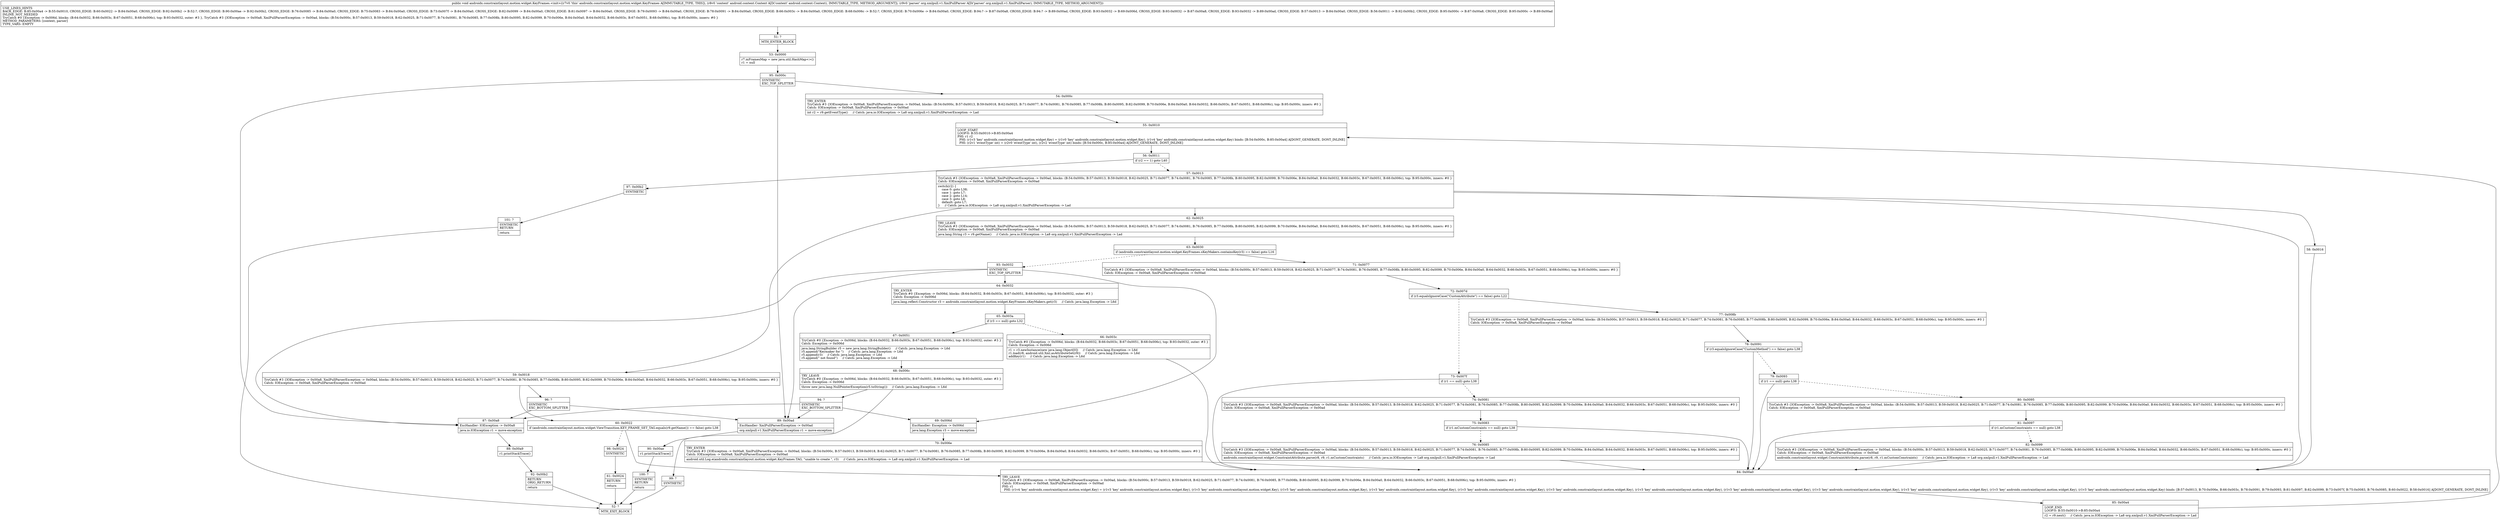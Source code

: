 digraph "CFG forandroidx.constraintlayout.motion.widget.KeyFrames.\<init\>(Landroid\/content\/Context;Lorg\/xmlpull\/v1\/XmlPullParser;)V" {
Node_51 [shape=record,label="{51\:\ ?|MTH_ENTER_BLOCK\l}"];
Node_53 [shape=record,label="{53\:\ 0x0000|r7.mFramesMap = new java.util.HashMap\<\>()\lr1 = null\l}"];
Node_95 [shape=record,label="{95\:\ 0x000c|SYNTHETIC\lEXC_TOP_SPLITTER\l}"];
Node_54 [shape=record,label="{54\:\ 0x000c|TRY_ENTER\lTryCatch #3 \{IOException \-\> 0x00a8, XmlPullParserException \-\> 0x00ad, blocks: (B:54:0x000c, B:57:0x0013, B:59:0x0018, B:62:0x0025, B:71:0x0077, B:74:0x0081, B:76:0x0085, B:77:0x008b, B:80:0x0095, B:82:0x0099, B:70:0x006e, B:84:0x00a0, B:64:0x0032, B:66:0x003c, B:67:0x0051, B:68:0x006c), top: B:95:0x000c, inners: #0 \}\lCatch: IOException \-\> 0x00a8, XmlPullParserException \-\> 0x00ad\l|int r2 = r9.getEventType()     \/\/ Catch: java.io.IOException \-\> La8 org.xmlpull.v1.XmlPullParserException \-\> Lad\l}"];
Node_55 [shape=record,label="{55\:\ 0x0010|LOOP_START\lLOOP:0: B:55:0x0010\-\>B:85:0x00a4\lPHI: r1 r2 \l  PHI: (r1v3 'key' androidx.constraintlayout.motion.widget.Key) = (r1v0 'key' androidx.constraintlayout.motion.widget.Key), (r1v4 'key' androidx.constraintlayout.motion.widget.Key) binds: [B:54:0x000c, B:85:0x00a4] A[DONT_GENERATE, DONT_INLINE]\l  PHI: (r2v1 'eventType' int) = (r2v0 'eventType' int), (r2v2 'eventType' int) binds: [B:54:0x000c, B:85:0x00a4] A[DONT_GENERATE, DONT_INLINE]\l}"];
Node_56 [shape=record,label="{56\:\ 0x0011|if (r2 == 1) goto L40\l}"];
Node_57 [shape=record,label="{57\:\ 0x0013|TryCatch #3 \{IOException \-\> 0x00a8, XmlPullParserException \-\> 0x00ad, blocks: (B:54:0x000c, B:57:0x0013, B:59:0x0018, B:62:0x0025, B:71:0x0077, B:74:0x0081, B:76:0x0085, B:77:0x008b, B:80:0x0095, B:82:0x0099, B:70:0x006e, B:84:0x00a0, B:64:0x0032, B:66:0x003c, B:67:0x0051, B:68:0x006c), top: B:95:0x000c, inners: #0 \}\lCatch: IOException \-\> 0x00a8, XmlPullParserException \-\> 0x00ad\l|switch(r2) \{\l    case 0: goto L38;\l    case 1: goto L7;\l    case 2: goto L14;\l    case 3: goto L8;\l    default: goto L7;\l\}     \/\/ Catch: java.io.IOException \-\> La8 org.xmlpull.v1.XmlPullParserException \-\> Lad\l}"];
Node_58 [shape=record,label="{58\:\ 0x0016}"];
Node_59 [shape=record,label="{59\:\ 0x0018|TryCatch #3 \{IOException \-\> 0x00a8, XmlPullParserException \-\> 0x00ad, blocks: (B:54:0x000c, B:57:0x0013, B:59:0x0018, B:62:0x0025, B:71:0x0077, B:74:0x0081, B:76:0x0085, B:77:0x008b, B:80:0x0095, B:82:0x0099, B:70:0x006e, B:84:0x00a0, B:64:0x0032, B:66:0x003c, B:67:0x0051, B:68:0x006c), top: B:95:0x000c, inners: #0 \}\lCatch: IOException \-\> 0x00a8, XmlPullParserException \-\> 0x00ad\l}"];
Node_60 [shape=record,label="{60\:\ 0x0022|if (androidx.constraintlayout.motion.widget.ViewTransition.KEY_FRAME_SET_TAG.equals(r9.getName()) == false) goto L38\l}"];
Node_98 [shape=record,label="{98\:\ 0x0024|SYNTHETIC\l}"];
Node_61 [shape=record,label="{61\:\ 0x0024|RETURN\l|return\l}"];
Node_52 [shape=record,label="{52\:\ ?|MTH_EXIT_BLOCK\l}"];
Node_96 [shape=record,label="{96\:\ ?|SYNTHETIC\lEXC_BOTTOM_SPLITTER\l}"];
Node_62 [shape=record,label="{62\:\ 0x0025|TRY_LEAVE\lTryCatch #3 \{IOException \-\> 0x00a8, XmlPullParserException \-\> 0x00ad, blocks: (B:54:0x000c, B:57:0x0013, B:59:0x0018, B:62:0x0025, B:71:0x0077, B:74:0x0081, B:76:0x0085, B:77:0x008b, B:80:0x0095, B:82:0x0099, B:70:0x006e, B:84:0x00a0, B:64:0x0032, B:66:0x003c, B:67:0x0051, B:68:0x006c), top: B:95:0x000c, inners: #0 \}\lCatch: IOException \-\> 0x00a8, XmlPullParserException \-\> 0x00ad\l|java.lang.String r3 = r9.getName()     \/\/ Catch: java.io.IOException \-\> La8 org.xmlpull.v1.XmlPullParserException \-\> Lad\l}"];
Node_63 [shape=record,label="{63\:\ 0x0030|if (androidx.constraintlayout.motion.widget.KeyFrames.sKeyMakers.containsKey(r3) == false) goto L16\l}"];
Node_71 [shape=record,label="{71\:\ 0x0077|TryCatch #3 \{IOException \-\> 0x00a8, XmlPullParserException \-\> 0x00ad, blocks: (B:54:0x000c, B:57:0x0013, B:59:0x0018, B:62:0x0025, B:71:0x0077, B:74:0x0081, B:76:0x0085, B:77:0x008b, B:80:0x0095, B:82:0x0099, B:70:0x006e, B:84:0x00a0, B:64:0x0032, B:66:0x003c, B:67:0x0051, B:68:0x006c), top: B:95:0x000c, inners: #0 \}\lCatch: IOException \-\> 0x00a8, XmlPullParserException \-\> 0x00ad\l}"];
Node_72 [shape=record,label="{72\:\ 0x007d|if (r3.equalsIgnoreCase(\"CustomAttribute\") == false) goto L22\l}"];
Node_73 [shape=record,label="{73\:\ 0x007f|if (r1 == null) goto L38\l}"];
Node_74 [shape=record,label="{74\:\ 0x0081|TryCatch #3 \{IOException \-\> 0x00a8, XmlPullParserException \-\> 0x00ad, blocks: (B:54:0x000c, B:57:0x0013, B:59:0x0018, B:62:0x0025, B:71:0x0077, B:74:0x0081, B:76:0x0085, B:77:0x008b, B:80:0x0095, B:82:0x0099, B:70:0x006e, B:84:0x00a0, B:64:0x0032, B:66:0x003c, B:67:0x0051, B:68:0x006c), top: B:95:0x000c, inners: #0 \}\lCatch: IOException \-\> 0x00a8, XmlPullParserException \-\> 0x00ad\l}"];
Node_75 [shape=record,label="{75\:\ 0x0083|if (r1.mCustomConstraints == null) goto L38\l}"];
Node_76 [shape=record,label="{76\:\ 0x0085|TryCatch #3 \{IOException \-\> 0x00a8, XmlPullParserException \-\> 0x00ad, blocks: (B:54:0x000c, B:57:0x0013, B:59:0x0018, B:62:0x0025, B:71:0x0077, B:74:0x0081, B:76:0x0085, B:77:0x008b, B:80:0x0095, B:82:0x0099, B:70:0x006e, B:84:0x00a0, B:64:0x0032, B:66:0x003c, B:67:0x0051, B:68:0x006c), top: B:95:0x000c, inners: #0 \}\lCatch: IOException \-\> 0x00a8, XmlPullParserException \-\> 0x00ad\l|androidx.constraintlayout.widget.ConstraintAttribute.parse(r8, r9, r1.mCustomConstraints)     \/\/ Catch: java.io.IOException \-\> La8 org.xmlpull.v1.XmlPullParserException \-\> Lad\l}"];
Node_77 [shape=record,label="{77\:\ 0x008b|TryCatch #3 \{IOException \-\> 0x00a8, XmlPullParserException \-\> 0x00ad, blocks: (B:54:0x000c, B:57:0x0013, B:59:0x0018, B:62:0x0025, B:71:0x0077, B:74:0x0081, B:76:0x0085, B:77:0x008b, B:80:0x0095, B:82:0x0099, B:70:0x006e, B:84:0x00a0, B:64:0x0032, B:66:0x003c, B:67:0x0051, B:68:0x006c), top: B:95:0x000c, inners: #0 \}\lCatch: IOException \-\> 0x00a8, XmlPullParserException \-\> 0x00ad\l}"];
Node_78 [shape=record,label="{78\:\ 0x0091|if (r3.equalsIgnoreCase(\"CustomMethod\") == false) goto L38\l}"];
Node_79 [shape=record,label="{79\:\ 0x0093|if (r1 == null) goto L38\l}"];
Node_80 [shape=record,label="{80\:\ 0x0095|TryCatch #3 \{IOException \-\> 0x00a8, XmlPullParserException \-\> 0x00ad, blocks: (B:54:0x000c, B:57:0x0013, B:59:0x0018, B:62:0x0025, B:71:0x0077, B:74:0x0081, B:76:0x0085, B:77:0x008b, B:80:0x0095, B:82:0x0099, B:70:0x006e, B:84:0x00a0, B:64:0x0032, B:66:0x003c, B:67:0x0051, B:68:0x006c), top: B:95:0x000c, inners: #0 \}\lCatch: IOException \-\> 0x00a8, XmlPullParserException \-\> 0x00ad\l}"];
Node_81 [shape=record,label="{81\:\ 0x0097|if (r1.mCustomConstraints == null) goto L38\l}"];
Node_82 [shape=record,label="{82\:\ 0x0099|TryCatch #3 \{IOException \-\> 0x00a8, XmlPullParserException \-\> 0x00ad, blocks: (B:54:0x000c, B:57:0x0013, B:59:0x0018, B:62:0x0025, B:71:0x0077, B:74:0x0081, B:76:0x0085, B:77:0x008b, B:80:0x0095, B:82:0x0099, B:70:0x006e, B:84:0x00a0, B:64:0x0032, B:66:0x003c, B:67:0x0051, B:68:0x006c), top: B:95:0x000c, inners: #0 \}\lCatch: IOException \-\> 0x00a8, XmlPullParserException \-\> 0x00ad\l|androidx.constraintlayout.widget.ConstraintAttribute.parse(r8, r9, r1.mCustomConstraints)     \/\/ Catch: java.io.IOException \-\> La8 org.xmlpull.v1.XmlPullParserException \-\> Lad\l}"];
Node_93 [shape=record,label="{93\:\ 0x0032|SYNTHETIC\lEXC_TOP_SPLITTER\l}"];
Node_64 [shape=record,label="{64\:\ 0x0032|TRY_ENTER\lTryCatch #0 \{Exception \-\> 0x006d, blocks: (B:64:0x0032, B:66:0x003c, B:67:0x0051, B:68:0x006c), top: B:93:0x0032, outer: #3 \}\lCatch: Exception \-\> 0x006d\l|java.lang.reflect.Constructor r3 = androidx.constraintlayout.motion.widget.KeyFrames.sKeyMakers.get(r3)     \/\/ Catch: java.lang.Exception \-\> L6d\l}"];
Node_65 [shape=record,label="{65\:\ 0x003a|if (r3 == null) goto L32\l}"];
Node_66 [shape=record,label="{66\:\ 0x003c|TryCatch #0 \{Exception \-\> 0x006d, blocks: (B:64:0x0032, B:66:0x003c, B:67:0x0051, B:68:0x006c), top: B:93:0x0032, outer: #3 \}\lCatch: Exception \-\> 0x006d\l|r1 = r3.newInstance(new java.lang.Object[0])     \/\/ Catch: java.lang.Exception \-\> L6d\lr1.load(r8, android.util.Xml.asAttributeSet(r9))     \/\/ Catch: java.lang.Exception \-\> L6d\laddKey(r1)     \/\/ Catch: java.lang.Exception \-\> L6d\l}"];
Node_67 [shape=record,label="{67\:\ 0x0051|TryCatch #0 \{Exception \-\> 0x006d, blocks: (B:64:0x0032, B:66:0x003c, B:67:0x0051, B:68:0x006c), top: B:93:0x0032, outer: #3 \}\lCatch: Exception \-\> 0x006d\l|java.lang.StringBuilder r5 = new java.lang.StringBuilder()     \/\/ Catch: java.lang.Exception \-\> L6d\lr5.append(\"Keymaker for \")     \/\/ Catch: java.lang.Exception \-\> L6d\lr5.append(r3)     \/\/ Catch: java.lang.Exception \-\> L6d\lr5.append(\" not found\")     \/\/ Catch: java.lang.Exception \-\> L6d\l}"];
Node_68 [shape=record,label="{68\:\ 0x006c|TRY_LEAVE\lTryCatch #0 \{Exception \-\> 0x006d, blocks: (B:64:0x0032, B:66:0x003c, B:67:0x0051, B:68:0x006c), top: B:93:0x0032, outer: #3 \}\lCatch: Exception \-\> 0x006d\l|throw new java.lang.NullPointerException(r5.toString())     \/\/ Catch: java.lang.Exception \-\> L6d\l}"];
Node_94 [shape=record,label="{94\:\ ?|SYNTHETIC\lEXC_BOTTOM_SPLITTER\l}"];
Node_99 [shape=record,label="{99\:\ ?|SYNTHETIC\l}"];
Node_69 [shape=record,label="{69\:\ 0x006d|ExcHandler: Exception \-\> 0x006d\l|java.lang.Exception r3 = move\-exception\l}"];
Node_70 [shape=record,label="{70\:\ 0x006e|TRY_ENTER\lTryCatch #3 \{IOException \-\> 0x00a8, XmlPullParserException \-\> 0x00ad, blocks: (B:54:0x000c, B:57:0x0013, B:59:0x0018, B:62:0x0025, B:71:0x0077, B:74:0x0081, B:76:0x0085, B:77:0x008b, B:80:0x0095, B:82:0x0099, B:70:0x006e, B:84:0x00a0, B:64:0x0032, B:66:0x003c, B:67:0x0051, B:68:0x006c), top: B:95:0x000c, inners: #0 \}\lCatch: IOException \-\> 0x00a8, XmlPullParserException \-\> 0x00ad\l|android.util.Log.e(androidx.constraintlayout.motion.widget.KeyFrames.TAG, \"unable to create \", r3)     \/\/ Catch: java.io.IOException \-\> La8 org.xmlpull.v1.XmlPullParserException \-\> Lad\l}"];
Node_84 [shape=record,label="{84\:\ 0x00a0|TRY_LEAVE\lTryCatch #3 \{IOException \-\> 0x00a8, XmlPullParserException \-\> 0x00ad, blocks: (B:54:0x000c, B:57:0x0013, B:59:0x0018, B:62:0x0025, B:71:0x0077, B:74:0x0081, B:76:0x0085, B:77:0x008b, B:80:0x0095, B:82:0x0099, B:70:0x006e, B:84:0x00a0, B:64:0x0032, B:66:0x003c, B:67:0x0051, B:68:0x006c), top: B:95:0x000c, inners: #0 \}\lCatch: IOException \-\> 0x00a8, XmlPullParserException \-\> 0x00ad\lPHI: r1 \l  PHI: (r1v4 'key' androidx.constraintlayout.motion.widget.Key) = (r1v3 'key' androidx.constraintlayout.motion.widget.Key), (r1v3 'key' androidx.constraintlayout.motion.widget.Key), (r1v5 'key' androidx.constraintlayout.motion.widget.Key), (r1v3 'key' androidx.constraintlayout.motion.widget.Key), (r1v3 'key' androidx.constraintlayout.motion.widget.Key), (r1v3 'key' androidx.constraintlayout.motion.widget.Key), (r1v3 'key' androidx.constraintlayout.motion.widget.Key), (r1v3 'key' androidx.constraintlayout.motion.widget.Key), (r1v3 'key' androidx.constraintlayout.motion.widget.Key), (r1v3 'key' androidx.constraintlayout.motion.widget.Key), (r1v3 'key' androidx.constraintlayout.motion.widget.Key), (r1v3 'key' androidx.constraintlayout.motion.widget.Key) binds: [B:57:0x0013, B:70:0x006e, B:66:0x003c, B:78:0x0091, B:79:0x0093, B:81:0x0097, B:82:0x0099, B:73:0x007f, B:75:0x0083, B:76:0x0085, B:60:0x0022, B:58:0x0016] A[DONT_GENERATE, DONT_INLINE]\l}"];
Node_85 [shape=record,label="{85\:\ 0x00a4|LOOP_END\lLOOP:0: B:55:0x0010\-\>B:85:0x00a4\l|r2 = r9.next()     \/\/ Catch: java.io.IOException \-\> La8 org.xmlpull.v1.XmlPullParserException \-\> Lad\l}"];
Node_97 [shape=record,label="{97\:\ 0x00b2|SYNTHETIC\l}"];
Node_101 [shape=record,label="{101\:\ ?|SYNTHETIC\lRETURN\l|return\l}"];
Node_87 [shape=record,label="{87\:\ 0x00a8|ExcHandler: IOException \-\> 0x00a8\l|java.io.IOException r1 = move\-exception\l}"];
Node_88 [shape=record,label="{88\:\ 0x00a9|r1.printStackTrace()\l}"];
Node_92 [shape=record,label="{92\:\ 0x00b2|RETURN\lORIG_RETURN\l|return\l}"];
Node_89 [shape=record,label="{89\:\ 0x00ad|ExcHandler: XmlPullParserException \-\> 0x00ad\l|org.xmlpull.v1.XmlPullParserException r1 = move\-exception\l}"];
Node_90 [shape=record,label="{90\:\ 0x00ae|r1.printStackTrace()\l}"];
Node_100 [shape=record,label="{100\:\ ?|SYNTHETIC\lRETURN\l|return\l}"];
MethodNode[shape=record,label="{public void androidx.constraintlayout.motion.widget.KeyFrames.\<init\>((r7v0 'this' androidx.constraintlayout.motion.widget.KeyFrames A[IMMUTABLE_TYPE, THIS]), (r8v0 'context' android.content.Context A[D('context' android.content.Context), IMMUTABLE_TYPE, METHOD_ARGUMENT]), (r9v0 'parser' org.xmlpull.v1.XmlPullParser A[D('parser' org.xmlpull.v1.XmlPullParser), IMMUTABLE_TYPE, METHOD_ARGUMENT]))  | USE_LINES_HINTS\lBACK_EDGE: B:85:0x00a4 \-\> B:55:0x0010, CROSS_EDGE: B:60:0x0022 \-\> B:84:0x00a0, CROSS_EDGE: B:92:0x00b2 \-\> B:52:?, CROSS_EDGE: B:90:0x00ae \-\> B:92:0x00b2, CROSS_EDGE: B:76:0x0085 \-\> B:84:0x00a0, CROSS_EDGE: B:75:0x0083 \-\> B:84:0x00a0, CROSS_EDGE: B:73:0x007f \-\> B:84:0x00a0, CROSS_EDGE: B:82:0x0099 \-\> B:84:0x00a0, CROSS_EDGE: B:81:0x0097 \-\> B:84:0x00a0, CROSS_EDGE: B:79:0x0093 \-\> B:84:0x00a0, CROSS_EDGE: B:78:0x0091 \-\> B:84:0x00a0, CROSS_EDGE: B:66:0x003c \-\> B:84:0x00a0, CROSS_EDGE: B:68:0x006c \-\> B:52:?, CROSS_EDGE: B:70:0x006e \-\> B:84:0x00a0, CROSS_EDGE: B:94:? \-\> B:87:0x00a8, CROSS_EDGE: B:94:? \-\> B:89:0x00ad, CROSS_EDGE: B:93:0x0032 \-\> B:69:0x006d, CROSS_EDGE: B:93:0x0032 \-\> B:87:0x00a8, CROSS_EDGE: B:93:0x0032 \-\> B:89:0x00ad, CROSS_EDGE: B:57:0x0013 \-\> B:84:0x00a0, CROSS_EDGE: B:56:0x0011 \-\> B:92:0x00b2, CROSS_EDGE: B:95:0x000c \-\> B:87:0x00a8, CROSS_EDGE: B:95:0x000c \-\> B:89:0x00ad\lINLINE_NOT_NEEDED\lTryCatch #0 \{Exception \-\> 0x006d, blocks: (B:64:0x0032, B:66:0x003c, B:67:0x0051, B:68:0x006c), top: B:93:0x0032, outer: #3 \}, TryCatch #3 \{IOException \-\> 0x00a8, XmlPullParserException \-\> 0x00ad, blocks: (B:54:0x000c, B:57:0x0013, B:59:0x0018, B:62:0x0025, B:71:0x0077, B:74:0x0081, B:76:0x0085, B:77:0x008b, B:80:0x0095, B:82:0x0099, B:70:0x006e, B:84:0x00a0, B:64:0x0032, B:66:0x003c, B:67:0x0051, B:68:0x006c), top: B:95:0x000c, inners: #0 \}\lMETHOD_PARAMETERS: [context, parser]\lTYPE_VARS: EMPTY\l}"];
MethodNode -> Node_51;Node_51 -> Node_53;
Node_53 -> Node_95;
Node_95 -> Node_54;
Node_95 -> Node_87;
Node_95 -> Node_89;
Node_54 -> Node_55;
Node_55 -> Node_56;
Node_56 -> Node_57[style=dashed];
Node_56 -> Node_97;
Node_57 -> Node_58;
Node_57 -> Node_59;
Node_57 -> Node_62;
Node_57 -> Node_84;
Node_58 -> Node_84;
Node_59 -> Node_60;
Node_59 -> Node_96;
Node_60 -> Node_84;
Node_60 -> Node_98[style=dashed];
Node_98 -> Node_61;
Node_61 -> Node_52;
Node_96 -> Node_87;
Node_96 -> Node_89;
Node_62 -> Node_63;
Node_63 -> Node_71;
Node_63 -> Node_93[style=dashed];
Node_71 -> Node_72;
Node_72 -> Node_73[style=dashed];
Node_72 -> Node_77;
Node_73 -> Node_74[style=dashed];
Node_73 -> Node_84;
Node_74 -> Node_75;
Node_75 -> Node_76[style=dashed];
Node_75 -> Node_84;
Node_76 -> Node_84;
Node_77 -> Node_78;
Node_78 -> Node_79[style=dashed];
Node_78 -> Node_84;
Node_79 -> Node_80[style=dashed];
Node_79 -> Node_84;
Node_80 -> Node_81;
Node_81 -> Node_82[style=dashed];
Node_81 -> Node_84;
Node_82 -> Node_84;
Node_93 -> Node_64;
Node_93 -> Node_69;
Node_93 -> Node_87;
Node_93 -> Node_89;
Node_64 -> Node_65;
Node_65 -> Node_66[style=dashed];
Node_65 -> Node_67;
Node_66 -> Node_84;
Node_67 -> Node_68;
Node_68 -> Node_94;
Node_68 -> Node_99;
Node_94 -> Node_69;
Node_94 -> Node_87;
Node_94 -> Node_89;
Node_99 -> Node_52;
Node_69 -> Node_70;
Node_70 -> Node_84;
Node_84 -> Node_85;
Node_85 -> Node_55;
Node_97 -> Node_101;
Node_101 -> Node_52;
Node_87 -> Node_88;
Node_88 -> Node_92;
Node_92 -> Node_52;
Node_89 -> Node_90;
Node_90 -> Node_100;
Node_100 -> Node_52;
}

